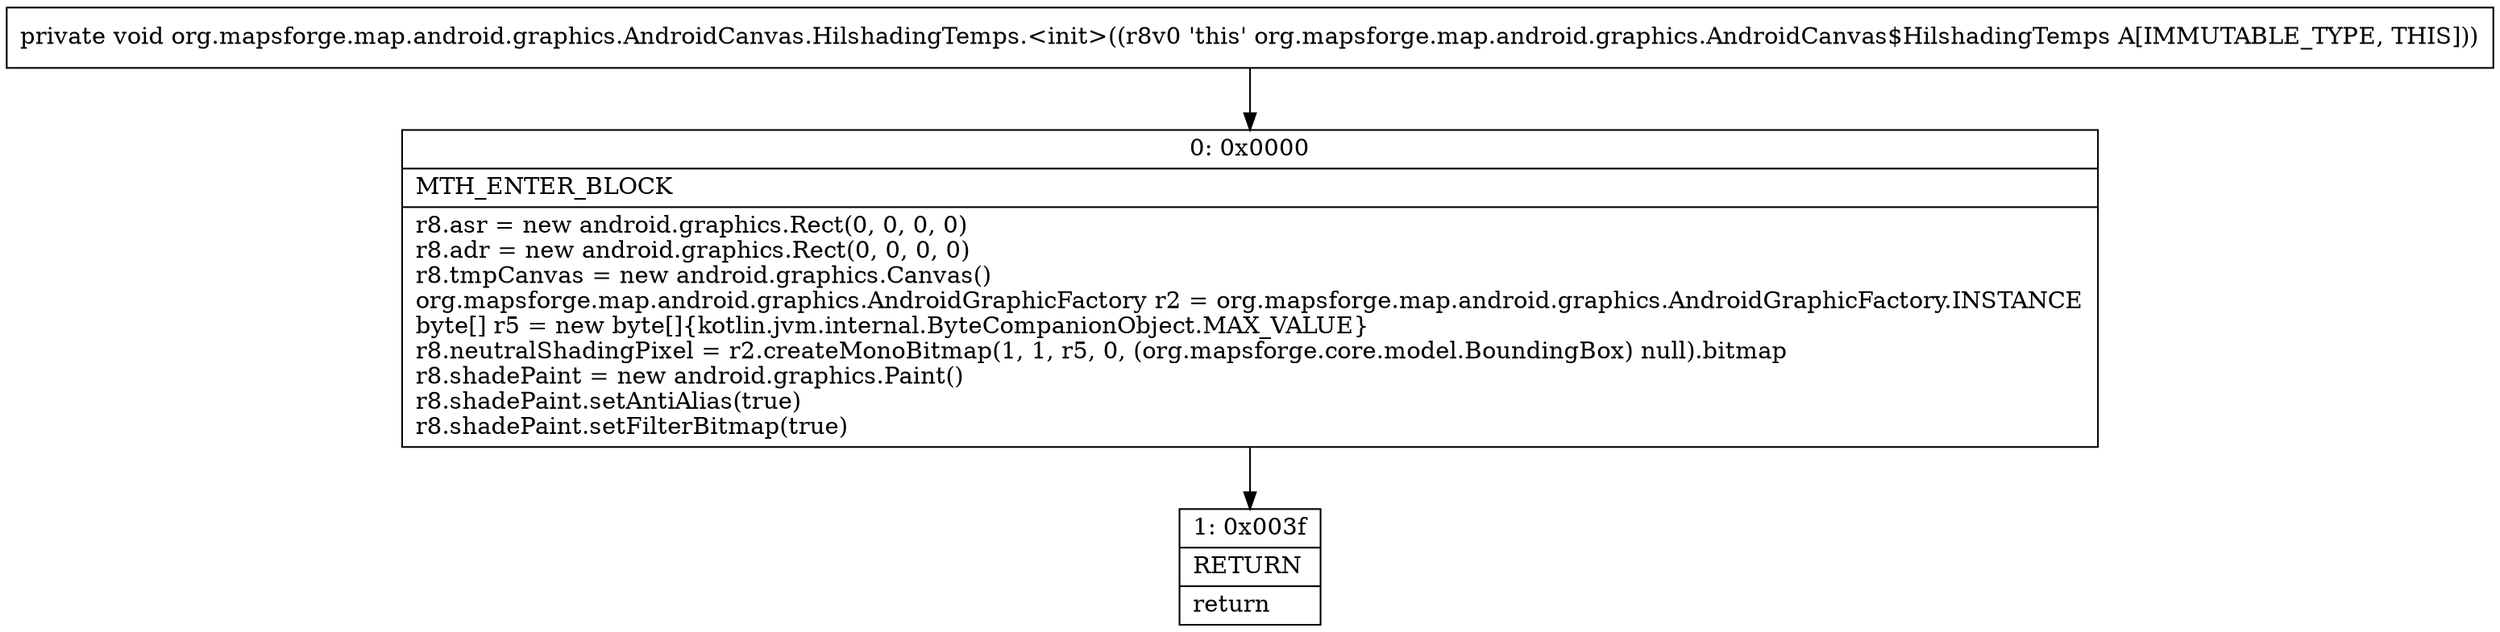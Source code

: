 digraph "CFG fororg.mapsforge.map.android.graphics.AndroidCanvas.HilshadingTemps.\<init\>()V" {
Node_0 [shape=record,label="{0\:\ 0x0000|MTH_ENTER_BLOCK\l|r8.asr = new android.graphics.Rect(0, 0, 0, 0)\lr8.adr = new android.graphics.Rect(0, 0, 0, 0)\lr8.tmpCanvas = new android.graphics.Canvas()\lorg.mapsforge.map.android.graphics.AndroidGraphicFactory r2 = org.mapsforge.map.android.graphics.AndroidGraphicFactory.INSTANCE\lbyte[] r5 = new byte[]\{kotlin.jvm.internal.ByteCompanionObject.MAX_VALUE\}\lr8.neutralShadingPixel = r2.createMonoBitmap(1, 1, r5, 0, (org.mapsforge.core.model.BoundingBox) null).bitmap\lr8.shadePaint = new android.graphics.Paint()\lr8.shadePaint.setAntiAlias(true)\lr8.shadePaint.setFilterBitmap(true)\l}"];
Node_1 [shape=record,label="{1\:\ 0x003f|RETURN\l|return\l}"];
MethodNode[shape=record,label="{private void org.mapsforge.map.android.graphics.AndroidCanvas.HilshadingTemps.\<init\>((r8v0 'this' org.mapsforge.map.android.graphics.AndroidCanvas$HilshadingTemps A[IMMUTABLE_TYPE, THIS])) }"];
MethodNode -> Node_0;
Node_0 -> Node_1;
}

